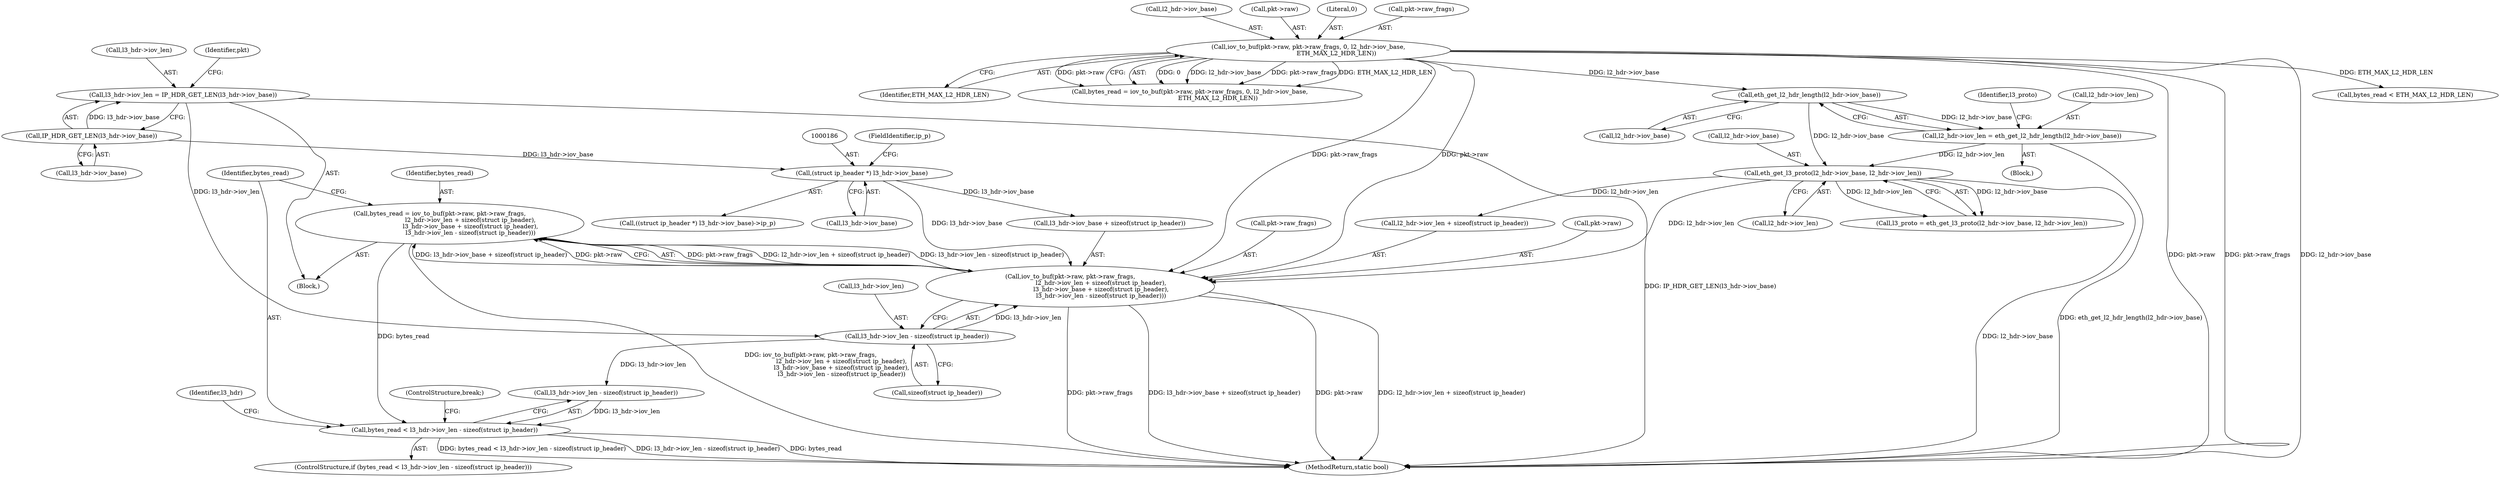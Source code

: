 digraph "0_qemu_a7278b36fcab9af469563bd7b9dadebe2ae25e48_0@API" {
"1000191" [label="(Call,bytes_read = iov_to_buf(pkt->raw, pkt->raw_frags,\n                                l2_hdr->iov_len + sizeof(struct ip_header),\n                                l3_hdr->iov_base + sizeof(struct ip_header),\n                                l3_hdr->iov_len - sizeof(struct ip_header)))"];
"1000193" [label="(Call,iov_to_buf(pkt->raw, pkt->raw_frags,\n                                l2_hdr->iov_len + sizeof(struct ip_header),\n                                l3_hdr->iov_base + sizeof(struct ip_header),\n                                l3_hdr->iov_len - sizeof(struct ip_header)))"];
"1000129" [label="(Call,iov_to_buf(pkt->raw, pkt->raw_frags, 0, l2_hdr->iov_base,\n                             ETH_MAX_L2_HDR_LEN))"];
"1000165" [label="(Call,eth_get_l3_proto(l2_hdr->iov_base, l2_hdr->iov_len))"];
"1000159" [label="(Call,eth_get_l2_hdr_length(l2_hdr->iov_base))"];
"1000155" [label="(Call,l2_hdr->iov_len = eth_get_l2_hdr_length(l2_hdr->iov_base))"];
"1000185" [label="(Call,(struct ip_header *) l3_hdr->iov_base)"];
"1000176" [label="(Call,IP_HDR_GET_LEN(l3_hdr->iov_base))"];
"1000212" [label="(Call,l3_hdr->iov_len - sizeof(struct ip_header))"];
"1000172" [label="(Call,l3_hdr->iov_len = IP_HDR_GET_LEN(l3_hdr->iov_base))"];
"1000219" [label="(Call,bytes_read < l3_hdr->iov_len - sizeof(struct ip_header))"];
"1000187" [label="(Call,l3_hdr->iov_base)"];
"1000154" [label="(Block,)"];
"1000166" [label="(Call,l2_hdr->iov_base)"];
"1000206" [label="(Call,l3_hdr->iov_base + sizeof(struct ip_header))"];
"1000177" [label="(Call,l3_hdr->iov_base)"];
"1000219" [label="(Call,bytes_read < l3_hdr->iov_len - sizeof(struct ip_header))"];
"1000212" [label="(Call,l3_hdr->iov_len - sizeof(struct ip_header))"];
"1000142" [label="(Call,bytes_read < ETH_MAX_L2_HDR_LEN)"];
"1000235" [label="(ControlStructure,break;)"];
"1000221" [label="(Call,l3_hdr->iov_len - sizeof(struct ip_header))"];
"1000137" [label="(Call,l2_hdr->iov_base)"];
"1000130" [label="(Call,pkt->raw)"];
"1000220" [label="(Identifier,bytes_read)"];
"1000190" [label="(FieldIdentifier,ip_p)"];
"1000140" [label="(Identifier,ETH_MAX_L2_HDR_LEN)"];
"1000218" [label="(ControlStructure,if (bytes_read < l3_hdr->iov_len - sizeof(struct ip_header)))"];
"1000155" [label="(Call,l2_hdr->iov_len = eth_get_l2_hdr_length(l2_hdr->iov_base))"];
"1000127" [label="(Call,bytes_read = iov_to_buf(pkt->raw, pkt->raw_frags, 0, l2_hdr->iov_base,\n                             ETH_MAX_L2_HDR_LEN))"];
"1000163" [label="(Call,l3_proto = eth_get_l3_proto(l2_hdr->iov_base, l2_hdr->iov_len))"];
"1000173" [label="(Call,l3_hdr->iov_len)"];
"1000230" [label="(Identifier,l3_hdr)"];
"1000172" [label="(Call,l3_hdr->iov_len = IP_HDR_GET_LEN(l3_hdr->iov_base))"];
"1000213" [label="(Call,l3_hdr->iov_len)"];
"1000192" [label="(Identifier,bytes_read)"];
"1000160" [label="(Call,l2_hdr->iov_base)"];
"1000182" [label="(Identifier,pkt)"];
"1000216" [label="(Call,sizeof(struct ip_header))"];
"1000200" [label="(Call,l2_hdr->iov_len + sizeof(struct ip_header))"];
"1000194" [label="(Call,pkt->raw)"];
"1000169" [label="(Call,l2_hdr->iov_len)"];
"1000184" [label="(Call,((struct ip_header *) l3_hdr->iov_base)->ip_p)"];
"1000136" [label="(Literal,0)"];
"1000103" [label="(Block,)"];
"1000165" [label="(Call,eth_get_l3_proto(l2_hdr->iov_base, l2_hdr->iov_len))"];
"1000176" [label="(Call,IP_HDR_GET_LEN(l3_hdr->iov_base))"];
"1000159" [label="(Call,eth_get_l2_hdr_length(l2_hdr->iov_base))"];
"1000133" [label="(Call,pkt->raw_frags)"];
"1000164" [label="(Identifier,l3_proto)"];
"1000185" [label="(Call,(struct ip_header *) l3_hdr->iov_base)"];
"1000156" [label="(Call,l2_hdr->iov_len)"];
"1000191" [label="(Call,bytes_read = iov_to_buf(pkt->raw, pkt->raw_frags,\n                                l2_hdr->iov_len + sizeof(struct ip_header),\n                                l3_hdr->iov_base + sizeof(struct ip_header),\n                                l3_hdr->iov_len - sizeof(struct ip_header)))"];
"1000312" [label="(MethodReturn,static bool)"];
"1000197" [label="(Call,pkt->raw_frags)"];
"1000129" [label="(Call,iov_to_buf(pkt->raw, pkt->raw_frags, 0, l2_hdr->iov_base,\n                             ETH_MAX_L2_HDR_LEN))"];
"1000193" [label="(Call,iov_to_buf(pkt->raw, pkt->raw_frags,\n                                l2_hdr->iov_len + sizeof(struct ip_header),\n                                l3_hdr->iov_base + sizeof(struct ip_header),\n                                l3_hdr->iov_len - sizeof(struct ip_header)))"];
"1000191" -> "1000103"  [label="AST: "];
"1000191" -> "1000193"  [label="CFG: "];
"1000192" -> "1000191"  [label="AST: "];
"1000193" -> "1000191"  [label="AST: "];
"1000220" -> "1000191"  [label="CFG: "];
"1000191" -> "1000312"  [label="DDG: iov_to_buf(pkt->raw, pkt->raw_frags,\n                                l2_hdr->iov_len + sizeof(struct ip_header),\n                                l3_hdr->iov_base + sizeof(struct ip_header),\n                                l3_hdr->iov_len - sizeof(struct ip_header))"];
"1000193" -> "1000191"  [label="DDG: pkt->raw_frags"];
"1000193" -> "1000191"  [label="DDG: l2_hdr->iov_len + sizeof(struct ip_header)"];
"1000193" -> "1000191"  [label="DDG: l3_hdr->iov_len - sizeof(struct ip_header)"];
"1000193" -> "1000191"  [label="DDG: l3_hdr->iov_base + sizeof(struct ip_header)"];
"1000193" -> "1000191"  [label="DDG: pkt->raw"];
"1000191" -> "1000219"  [label="DDG: bytes_read"];
"1000193" -> "1000212"  [label="CFG: "];
"1000194" -> "1000193"  [label="AST: "];
"1000197" -> "1000193"  [label="AST: "];
"1000200" -> "1000193"  [label="AST: "];
"1000206" -> "1000193"  [label="AST: "];
"1000212" -> "1000193"  [label="AST: "];
"1000193" -> "1000312"  [label="DDG: l3_hdr->iov_base + sizeof(struct ip_header)"];
"1000193" -> "1000312"  [label="DDG: pkt->raw_frags"];
"1000193" -> "1000312"  [label="DDG: pkt->raw"];
"1000193" -> "1000312"  [label="DDG: l2_hdr->iov_len + sizeof(struct ip_header)"];
"1000129" -> "1000193"  [label="DDG: pkt->raw"];
"1000129" -> "1000193"  [label="DDG: pkt->raw_frags"];
"1000165" -> "1000193"  [label="DDG: l2_hdr->iov_len"];
"1000185" -> "1000193"  [label="DDG: l3_hdr->iov_base"];
"1000212" -> "1000193"  [label="DDG: l3_hdr->iov_len"];
"1000129" -> "1000127"  [label="AST: "];
"1000129" -> "1000140"  [label="CFG: "];
"1000130" -> "1000129"  [label="AST: "];
"1000133" -> "1000129"  [label="AST: "];
"1000136" -> "1000129"  [label="AST: "];
"1000137" -> "1000129"  [label="AST: "];
"1000140" -> "1000129"  [label="AST: "];
"1000127" -> "1000129"  [label="CFG: "];
"1000129" -> "1000312"  [label="DDG: pkt->raw"];
"1000129" -> "1000312"  [label="DDG: pkt->raw_frags"];
"1000129" -> "1000312"  [label="DDG: l2_hdr->iov_base"];
"1000129" -> "1000127"  [label="DDG: 0"];
"1000129" -> "1000127"  [label="DDG: l2_hdr->iov_base"];
"1000129" -> "1000127"  [label="DDG: pkt->raw_frags"];
"1000129" -> "1000127"  [label="DDG: ETH_MAX_L2_HDR_LEN"];
"1000129" -> "1000127"  [label="DDG: pkt->raw"];
"1000129" -> "1000142"  [label="DDG: ETH_MAX_L2_HDR_LEN"];
"1000129" -> "1000159"  [label="DDG: l2_hdr->iov_base"];
"1000165" -> "1000163"  [label="AST: "];
"1000165" -> "1000169"  [label="CFG: "];
"1000166" -> "1000165"  [label="AST: "];
"1000169" -> "1000165"  [label="AST: "];
"1000163" -> "1000165"  [label="CFG: "];
"1000165" -> "1000312"  [label="DDG: l2_hdr->iov_base"];
"1000165" -> "1000163"  [label="DDG: l2_hdr->iov_base"];
"1000165" -> "1000163"  [label="DDG: l2_hdr->iov_len"];
"1000159" -> "1000165"  [label="DDG: l2_hdr->iov_base"];
"1000155" -> "1000165"  [label="DDG: l2_hdr->iov_len"];
"1000165" -> "1000200"  [label="DDG: l2_hdr->iov_len"];
"1000159" -> "1000155"  [label="AST: "];
"1000159" -> "1000160"  [label="CFG: "];
"1000160" -> "1000159"  [label="AST: "];
"1000155" -> "1000159"  [label="CFG: "];
"1000159" -> "1000155"  [label="DDG: l2_hdr->iov_base"];
"1000155" -> "1000154"  [label="AST: "];
"1000156" -> "1000155"  [label="AST: "];
"1000164" -> "1000155"  [label="CFG: "];
"1000155" -> "1000312"  [label="DDG: eth_get_l2_hdr_length(l2_hdr->iov_base)"];
"1000185" -> "1000184"  [label="AST: "];
"1000185" -> "1000187"  [label="CFG: "];
"1000186" -> "1000185"  [label="AST: "];
"1000187" -> "1000185"  [label="AST: "];
"1000190" -> "1000185"  [label="CFG: "];
"1000176" -> "1000185"  [label="DDG: l3_hdr->iov_base"];
"1000185" -> "1000206"  [label="DDG: l3_hdr->iov_base"];
"1000176" -> "1000172"  [label="AST: "];
"1000176" -> "1000177"  [label="CFG: "];
"1000177" -> "1000176"  [label="AST: "];
"1000172" -> "1000176"  [label="CFG: "];
"1000176" -> "1000172"  [label="DDG: l3_hdr->iov_base"];
"1000212" -> "1000216"  [label="CFG: "];
"1000213" -> "1000212"  [label="AST: "];
"1000216" -> "1000212"  [label="AST: "];
"1000172" -> "1000212"  [label="DDG: l3_hdr->iov_len"];
"1000212" -> "1000221"  [label="DDG: l3_hdr->iov_len"];
"1000172" -> "1000103"  [label="AST: "];
"1000173" -> "1000172"  [label="AST: "];
"1000182" -> "1000172"  [label="CFG: "];
"1000172" -> "1000312"  [label="DDG: IP_HDR_GET_LEN(l3_hdr->iov_base)"];
"1000219" -> "1000218"  [label="AST: "];
"1000219" -> "1000221"  [label="CFG: "];
"1000220" -> "1000219"  [label="AST: "];
"1000221" -> "1000219"  [label="AST: "];
"1000230" -> "1000219"  [label="CFG: "];
"1000235" -> "1000219"  [label="CFG: "];
"1000219" -> "1000312"  [label="DDG: bytes_read < l3_hdr->iov_len - sizeof(struct ip_header)"];
"1000219" -> "1000312"  [label="DDG: l3_hdr->iov_len - sizeof(struct ip_header)"];
"1000219" -> "1000312"  [label="DDG: bytes_read"];
"1000221" -> "1000219"  [label="DDG: l3_hdr->iov_len"];
}
